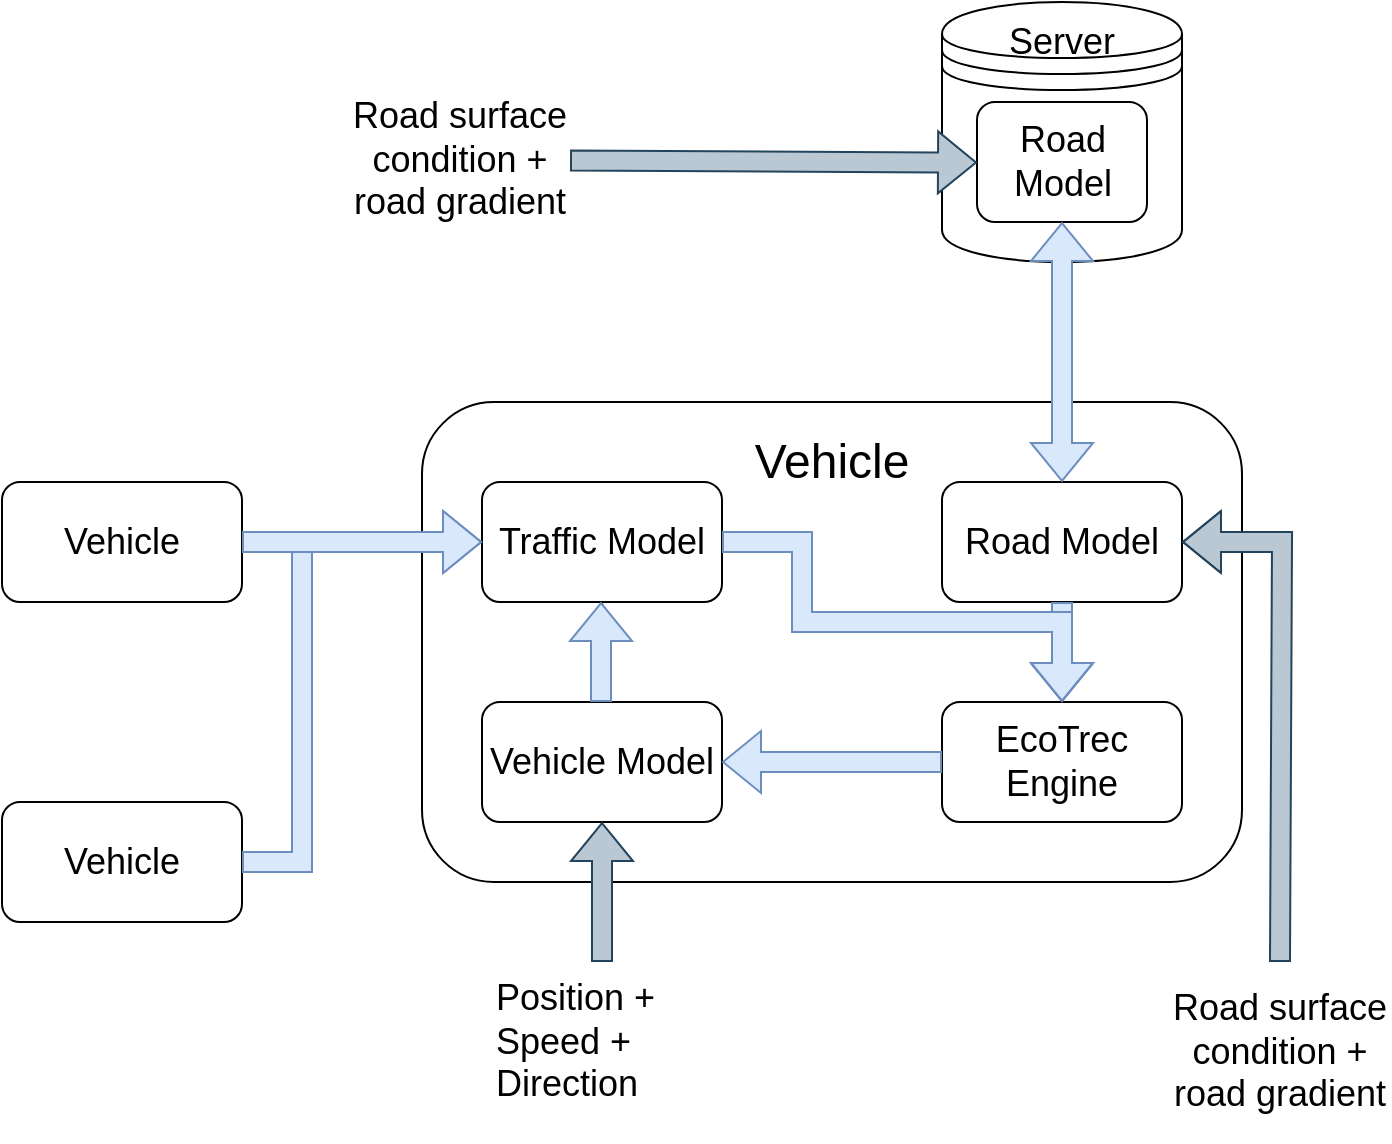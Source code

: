 <mxfile version="13.1.1" type="github"><diagram id="dmLgBLUqlHNM_bfMmvdy" name="Page-1"><mxGraphModel dx="1483" dy="713" grid="1" gridSize="10" guides="1" tooltips="1" connect="1" arrows="1" fold="1" page="1" pageScale="1" pageWidth="827" pageHeight="1169" math="0" shadow="0"><root><mxCell id="0"/><mxCell id="1" parent="0"/><mxCell id="EFgIRNmMkR1W0rw9u6N1-2" value="" style="rounded=1;whiteSpace=wrap;html=1;" vertex="1" parent="1"><mxGeometry x="280" y="250" width="410" height="240" as="geometry"/></mxCell><mxCell id="EFgIRNmMkR1W0rw9u6N1-3" value="&lt;font style=&quot;font-size: 18px&quot;&gt;Vehicle Model&lt;/font&gt;" style="rounded=1;whiteSpace=wrap;html=1;" vertex="1" parent="1"><mxGeometry x="310" y="400" width="120" height="60" as="geometry"/></mxCell><mxCell id="EFgIRNmMkR1W0rw9u6N1-4" value="&lt;font style=&quot;font-size: 18px&quot;&gt;Road Model&lt;/font&gt;" style="rounded=1;whiteSpace=wrap;html=1;" vertex="1" parent="1"><mxGeometry x="540" y="290" width="120" height="60" as="geometry"/></mxCell><mxCell id="EFgIRNmMkR1W0rw9u6N1-5" value="&lt;font style=&quot;font-size: 18px&quot;&gt;EcoTrec Engine&lt;/font&gt;" style="rounded=1;whiteSpace=wrap;html=1;" vertex="1" parent="1"><mxGeometry x="540" y="400" width="120" height="60" as="geometry"/></mxCell><mxCell id="EFgIRNmMkR1W0rw9u6N1-6" value="&lt;font style=&quot;font-size: 18px&quot;&gt;Traffic Model&lt;/font&gt;" style="rounded=1;whiteSpace=wrap;html=1;" vertex="1" parent="1"><mxGeometry x="310" y="290" width="120" height="60" as="geometry"/></mxCell><mxCell id="EFgIRNmMkR1W0rw9u6N1-11" value="" style="endArrow=classic;html=1;entryX=0.5;entryY=1;entryDx=0;entryDy=0;" edge="1" parent="1" source="EFgIRNmMkR1W0rw9u6N1-3" target="EFgIRNmMkR1W0rw9u6N1-6"><mxGeometry width="50" height="50" relative="1" as="geometry"><mxPoint x="210" y="600" as="sourcePoint"/><mxPoint x="260" y="550" as="targetPoint"/></mxGeometry></mxCell><mxCell id="EFgIRNmMkR1W0rw9u6N1-13" value="" style="endArrow=classic;html=1;entryX=0.5;entryY=0;entryDx=0;entryDy=0;exitX=0.5;exitY=1;exitDx=0;exitDy=0;rounded=0;shape=flexArrow;startSize=6;fillColor=#dae8fc;strokeColor=#6c8ebf;" edge="1" parent="1" source="EFgIRNmMkR1W0rw9u6N1-4" target="EFgIRNmMkR1W0rw9u6N1-5"><mxGeometry width="50" height="50" relative="1" as="geometry"><mxPoint x="330" y="620" as="sourcePoint"/><mxPoint x="380" y="570" as="targetPoint"/></mxGeometry></mxCell><mxCell id="EFgIRNmMkR1W0rw9u6N1-14" value="" style="endArrow=classic;html=1;entryX=0.5;entryY=0;entryDx=0;entryDy=0;exitX=1;exitY=0.5;exitDx=0;exitDy=0;fillColor=#dae8fc;strokeColor=#6c8ebf;rounded=0;shape=flexArrow;startSize=6;" edge="1" parent="1" source="EFgIRNmMkR1W0rw9u6N1-6" target="EFgIRNmMkR1W0rw9u6N1-5"><mxGeometry width="50" height="50" relative="1" as="geometry"><mxPoint x="294" y="600" as="sourcePoint"/><mxPoint x="344" y="550" as="targetPoint"/><Array as="points"><mxPoint x="470" y="320"/><mxPoint x="470" y="360"/><mxPoint x="530" y="360"/><mxPoint x="600" y="360"/></Array></mxGeometry></mxCell><mxCell id="EFgIRNmMkR1W0rw9u6N1-16" value="" style="endArrow=classic;html=1;entryX=1;entryY=0.5;entryDx=0;entryDy=0;rounded=0;shape=flexArrow;startSize=6;fillColor=#dae8fc;strokeColor=#6c8ebf;" edge="1" parent="1" source="EFgIRNmMkR1W0rw9u6N1-5" target="EFgIRNmMkR1W0rw9u6N1-3"><mxGeometry width="50" height="50" relative="1" as="geometry"><mxPoint x="360" y="560" as="sourcePoint"/><mxPoint x="410" y="510" as="targetPoint"/></mxGeometry></mxCell><mxCell id="EFgIRNmMkR1W0rw9u6N1-17" value="" style="endArrow=classic;html=1;entryX=0.5;entryY=1;entryDx=0;entryDy=0;rounded=0;shape=flexArrow;startSize=6;fillColor=#dae8fc;strokeColor=#6c8ebf;" edge="1" parent="1"><mxGeometry width="50" height="50" relative="1" as="geometry"><mxPoint x="369.5" y="400" as="sourcePoint"/><mxPoint x="369.5" y="350" as="targetPoint"/></mxGeometry></mxCell><mxCell id="EFgIRNmMkR1W0rw9u6N1-18" value="&lt;font style=&quot;font-size: 24px&quot;&gt;Vehicle&lt;/font&gt;" style="text;html=1;strokeColor=none;fillColor=none;align=center;verticalAlign=middle;whiteSpace=wrap;rounded=0;fontSize=24;" vertex="1" parent="1"><mxGeometry x="465" y="270" width="40" height="20" as="geometry"/></mxCell><mxCell id="EFgIRNmMkR1W0rw9u6N1-21" value="&lt;font style=&quot;font-size: 18px&quot;&gt;Vehicle&lt;/font&gt;" style="rounded=1;whiteSpace=wrap;html=1;" vertex="1" parent="1"><mxGeometry x="70" y="450" width="120" height="60" as="geometry"/></mxCell><mxCell id="EFgIRNmMkR1W0rw9u6N1-22" value="&lt;font style=&quot;font-size: 18px&quot;&gt;Vehicle&lt;/font&gt;" style="rounded=1;whiteSpace=wrap;html=1;" vertex="1" parent="1"><mxGeometry x="70" y="290" width="120" height="60" as="geometry"/></mxCell><mxCell id="EFgIRNmMkR1W0rw9u6N1-23" value="" style="endArrow=classic;html=1;strokeColor=#6c8ebf;entryX=0;entryY=0.5;entryDx=0;entryDy=0;exitX=1;exitY=0.5;exitDx=0;exitDy=0;rounded=0;shape=flexArrow;fillColor=#dae8fc;" edge="1" parent="1" source="EFgIRNmMkR1W0rw9u6N1-21" target="EFgIRNmMkR1W0rw9u6N1-6"><mxGeometry width="50" height="50" relative="1" as="geometry"><mxPoint x="200" y="480" as="sourcePoint"/><mxPoint x="250" y="430" as="targetPoint"/><Array as="points"><mxPoint x="220" y="480"/><mxPoint x="220" y="320"/></Array></mxGeometry></mxCell><mxCell id="EFgIRNmMkR1W0rw9u6N1-24" value="" style="endArrow=classic;html=1;strokeColor=#6c8ebf;entryX=0;entryY=0.5;entryDx=0;entryDy=0;exitX=1;exitY=0.5;exitDx=0;exitDy=0;rounded=0;shape=flexArrow;fillColor=#dae8fc;" edge="1" parent="1" source="EFgIRNmMkR1W0rw9u6N1-22" target="EFgIRNmMkR1W0rw9u6N1-6"><mxGeometry width="50" height="50" relative="1" as="geometry"><mxPoint x="200" y="480" as="sourcePoint"/><mxPoint x="250" y="430" as="targetPoint"/></mxGeometry></mxCell><mxCell id="EFgIRNmMkR1W0rw9u6N1-25" value="" style="shape=datastore;whiteSpace=wrap;html=1;rounded=1;" vertex="1" parent="1"><mxGeometry x="540" y="50" width="120" height="130" as="geometry"/></mxCell><mxCell id="EFgIRNmMkR1W0rw9u6N1-26" value="&lt;font style=&quot;font-size: 18px&quot;&gt;Road&lt;br&gt;Model&lt;/font&gt;" style="rounded=1;whiteSpace=wrap;html=1;" vertex="1" parent="1"><mxGeometry x="557.5" y="100" width="85" height="60" as="geometry"/></mxCell><mxCell id="EFgIRNmMkR1W0rw9u6N1-27" value="&lt;font style=&quot;font-size: 18px&quot;&gt;Server&lt;/font&gt;" style="text;html=1;strokeColor=none;fillColor=none;align=center;verticalAlign=middle;whiteSpace=wrap;rounded=0;" vertex="1" parent="1"><mxGeometry x="580" y="60" width="40" height="20" as="geometry"/></mxCell><mxCell id="EFgIRNmMkR1W0rw9u6N1-28" value="&lt;font style=&quot;font-size: 18px&quot;&gt;Road surface condition + road gradient&lt;/font&gt;" style="text;html=1;strokeColor=none;fillColor=none;align=center;verticalAlign=middle;whiteSpace=wrap;rounded=0;" vertex="1" parent="1"><mxGeometry x="244" y="119" width="110" height="20" as="geometry"/></mxCell><mxCell id="EFgIRNmMkR1W0rw9u6N1-29" value="" style="endArrow=classic;html=1;strokeColor=#000000;entryX=0;entryY=0.5;entryDx=0;entryDy=0;exitX=1;exitY=0.5;exitDx=0;exitDy=0;" edge="1" parent="1" source="EFgIRNmMkR1W0rw9u6N1-28" target="EFgIRNmMkR1W0rw9u6N1-26"><mxGeometry width="50" height="50" relative="1" as="geometry"><mxPoint x="210" y="200" as="sourcePoint"/><mxPoint x="450" y="120" as="targetPoint"/></mxGeometry></mxCell><mxCell id="EFgIRNmMkR1W0rw9u6N1-30" value="&lt;font style=&quot;font-size: 18px&quot;&gt;Position + Speed + Direction&lt;/font&gt;" style="text;html=1;strokeColor=none;fillColor=none;align=left;verticalAlign=middle;whiteSpace=wrap;rounded=0;" vertex="1" parent="1"><mxGeometry x="315" y="530" width="110" height="80" as="geometry"/></mxCell><mxCell id="EFgIRNmMkR1W0rw9u6N1-32" value="" style="endArrow=classic;html=1;strokeColor=#23445d;entryX=0.5;entryY=1;entryDx=0;entryDy=0;exitX=0.5;exitY=0;exitDx=0;exitDy=0;rounded=0;shape=flexArrow;fillColor=#bac8d3;" edge="1" parent="1" source="EFgIRNmMkR1W0rw9u6N1-30" target="EFgIRNmMkR1W0rw9u6N1-3"><mxGeometry width="50" height="50" relative="1" as="geometry"><mxPoint x="260" y="600" as="sourcePoint"/><mxPoint x="310" y="550" as="targetPoint"/></mxGeometry></mxCell><mxCell id="EFgIRNmMkR1W0rw9u6N1-34" value="&lt;font style=&quot;font-size: 18px&quot;&gt;Road surface condition + road gradient&lt;/font&gt;" style="text;html=1;strokeColor=none;fillColor=none;align=center;verticalAlign=middle;whiteSpace=wrap;rounded=0;" vertex="1" parent="1"><mxGeometry x="654" y="530" width="110" height="90" as="geometry"/></mxCell><mxCell id="EFgIRNmMkR1W0rw9u6N1-35" value="" style="endArrow=classic;html=1;strokeColor=#23445d;entryX=1;entryY=0.5;entryDx=0;entryDy=0;exitX=0.5;exitY=0;exitDx=0;exitDy=0;rounded=0;shape=flexArrow;fillColor=#bac8d3;" edge="1" parent="1" source="EFgIRNmMkR1W0rw9u6N1-34" target="EFgIRNmMkR1W0rw9u6N1-4"><mxGeometry width="50" height="50" relative="1" as="geometry"><mxPoint x="510" y="630" as="sourcePoint"/><mxPoint x="560" y="580" as="targetPoint"/><Array as="points"><mxPoint x="710" y="320"/></Array></mxGeometry></mxCell><mxCell id="EFgIRNmMkR1W0rw9u6N1-36" value="" style="endArrow=classic;startArrow=classic;html=1;strokeColor=#6c8ebf;entryX=0.5;entryY=1;entryDx=0;entryDy=0;exitX=0.5;exitY=0;exitDx=0;exitDy=0;rounded=0;shape=flexArrow;fillColor=#dae8fc;" edge="1" parent="1" source="EFgIRNmMkR1W0rw9u6N1-4" target="EFgIRNmMkR1W0rw9u6N1-26"><mxGeometry width="50" height="50" relative="1" as="geometry"><mxPoint x="80" y="240" as="sourcePoint"/><mxPoint x="130" y="190" as="targetPoint"/></mxGeometry></mxCell><mxCell id="EFgIRNmMkR1W0rw9u6N1-38" value="" style="endArrow=classic;html=1;strokeColor=#23445d;entryX=0;entryY=0.5;entryDx=0;entryDy=0;exitX=1;exitY=0.5;exitDx=0;exitDy=0;rounded=0;shape=flexArrow;fillColor=#bac8d3;" edge="1" parent="1"><mxGeometry width="50" height="50" relative="1" as="geometry"><mxPoint x="354" y="129.29" as="sourcePoint"/><mxPoint x="557.5" y="130.29" as="targetPoint"/></mxGeometry></mxCell></root></mxGraphModel></diagram></mxfile>